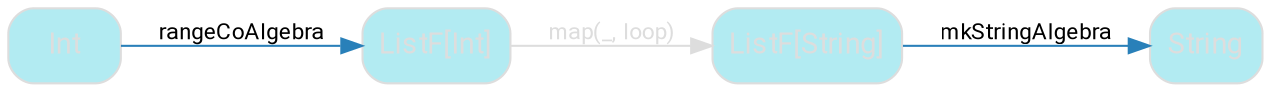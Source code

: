 digraph {
    bgcolor=transparent
    splines=false
    rankdir=LR
    rank=same

    // Default theme: disabled
    node[shape="rectangle" style="rounded,filled" color="#dddddd" fillcolor="#b2ebf2" fontcolor="#dddddd" fontname="Segoe UI,Roboto,Helvetica,Arial,sans-serif"]
    edge [color="#dddddd" fontcolor="#dddddd" fontname="Segoe UI,Roboto,Helvetica,Arial,sans-serif" fontsize=11]

    anaFA[label="ListF[Int]"]
    cataFA[label="ListF[String]"]

    anaA[label=Int]
    cataA[label=String]


    anaA  -> anaFA[label=rangeCoAlgebra color="#2980B9" fontcolor="#000000"]
    anaFA -> cataFA[label="map(_, loop)"]
    cataFA -> cataA[label=mkStringAlgebra color="#2980B9" fontcolor="#000000"]

}
